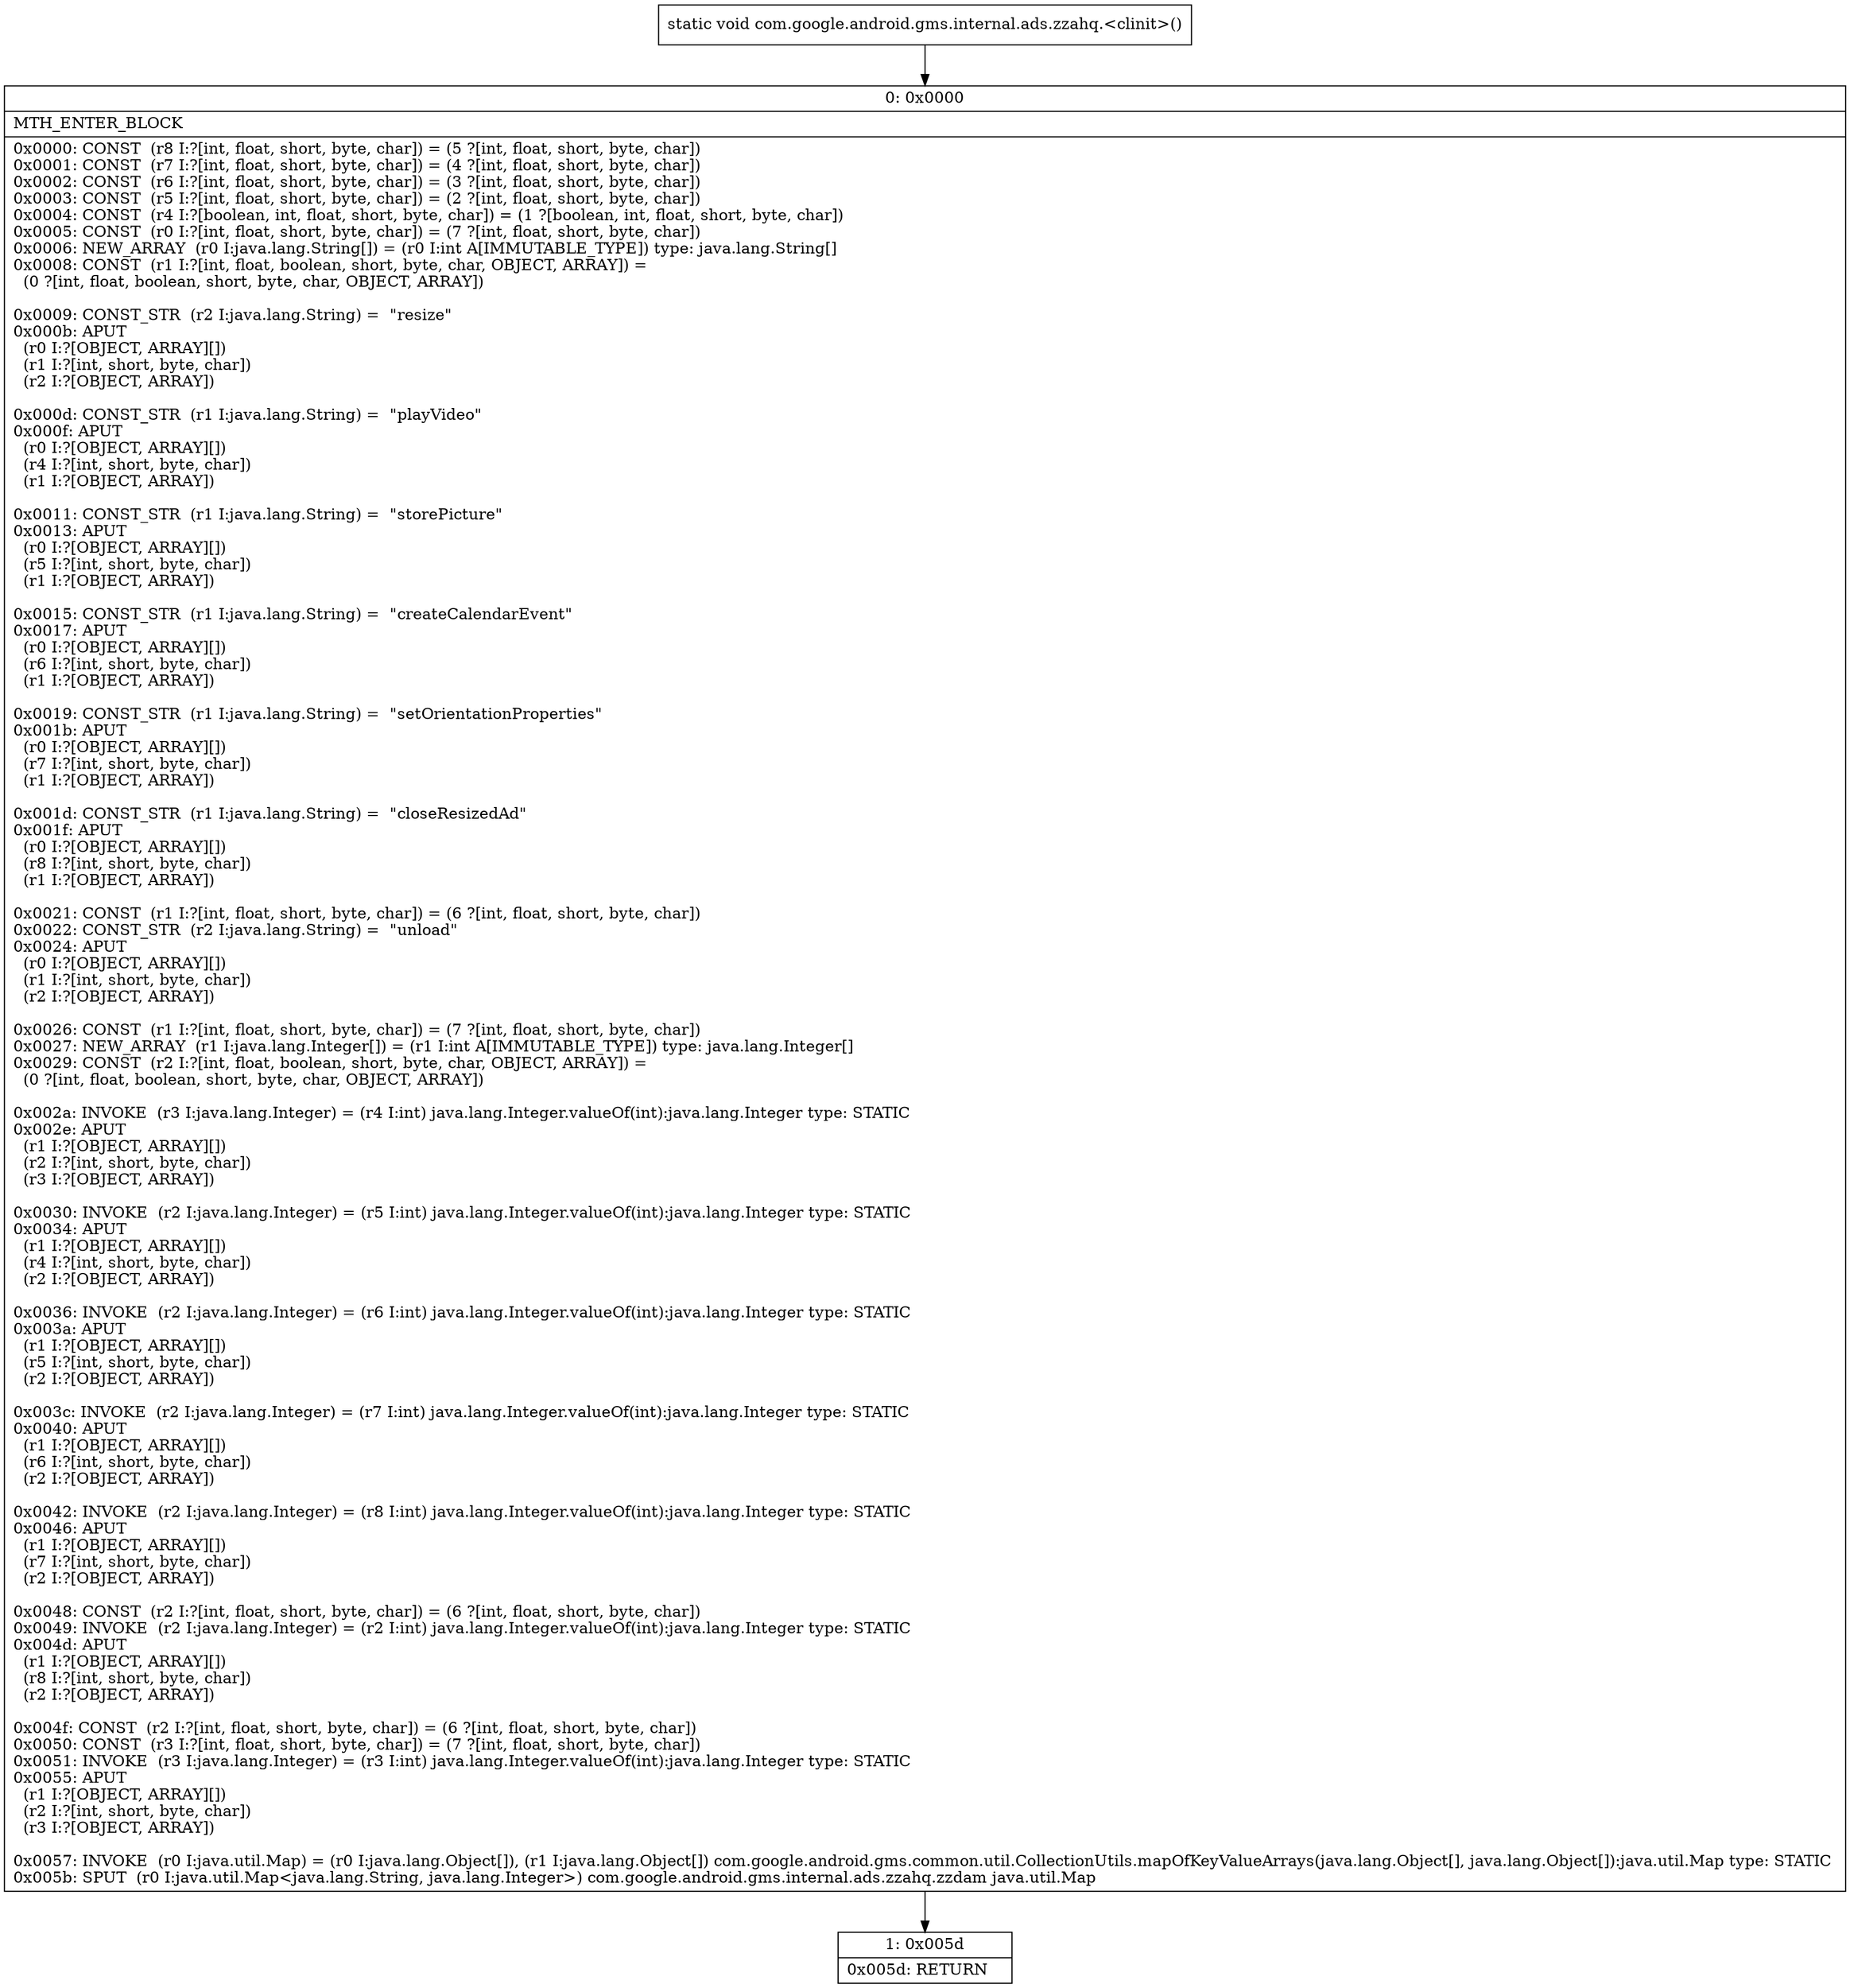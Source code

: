 digraph "CFG forcom.google.android.gms.internal.ads.zzahq.\<clinit\>()V" {
Node_0 [shape=record,label="{0\:\ 0x0000|MTH_ENTER_BLOCK\l|0x0000: CONST  (r8 I:?[int, float, short, byte, char]) = (5 ?[int, float, short, byte, char]) \l0x0001: CONST  (r7 I:?[int, float, short, byte, char]) = (4 ?[int, float, short, byte, char]) \l0x0002: CONST  (r6 I:?[int, float, short, byte, char]) = (3 ?[int, float, short, byte, char]) \l0x0003: CONST  (r5 I:?[int, float, short, byte, char]) = (2 ?[int, float, short, byte, char]) \l0x0004: CONST  (r4 I:?[boolean, int, float, short, byte, char]) = (1 ?[boolean, int, float, short, byte, char]) \l0x0005: CONST  (r0 I:?[int, float, short, byte, char]) = (7 ?[int, float, short, byte, char]) \l0x0006: NEW_ARRAY  (r0 I:java.lang.String[]) = (r0 I:int A[IMMUTABLE_TYPE]) type: java.lang.String[] \l0x0008: CONST  (r1 I:?[int, float, boolean, short, byte, char, OBJECT, ARRAY]) = \l  (0 ?[int, float, boolean, short, byte, char, OBJECT, ARRAY])\l \l0x0009: CONST_STR  (r2 I:java.lang.String) =  \"resize\" \l0x000b: APUT  \l  (r0 I:?[OBJECT, ARRAY][])\l  (r1 I:?[int, short, byte, char])\l  (r2 I:?[OBJECT, ARRAY])\l \l0x000d: CONST_STR  (r1 I:java.lang.String) =  \"playVideo\" \l0x000f: APUT  \l  (r0 I:?[OBJECT, ARRAY][])\l  (r4 I:?[int, short, byte, char])\l  (r1 I:?[OBJECT, ARRAY])\l \l0x0011: CONST_STR  (r1 I:java.lang.String) =  \"storePicture\" \l0x0013: APUT  \l  (r0 I:?[OBJECT, ARRAY][])\l  (r5 I:?[int, short, byte, char])\l  (r1 I:?[OBJECT, ARRAY])\l \l0x0015: CONST_STR  (r1 I:java.lang.String) =  \"createCalendarEvent\" \l0x0017: APUT  \l  (r0 I:?[OBJECT, ARRAY][])\l  (r6 I:?[int, short, byte, char])\l  (r1 I:?[OBJECT, ARRAY])\l \l0x0019: CONST_STR  (r1 I:java.lang.String) =  \"setOrientationProperties\" \l0x001b: APUT  \l  (r0 I:?[OBJECT, ARRAY][])\l  (r7 I:?[int, short, byte, char])\l  (r1 I:?[OBJECT, ARRAY])\l \l0x001d: CONST_STR  (r1 I:java.lang.String) =  \"closeResizedAd\" \l0x001f: APUT  \l  (r0 I:?[OBJECT, ARRAY][])\l  (r8 I:?[int, short, byte, char])\l  (r1 I:?[OBJECT, ARRAY])\l \l0x0021: CONST  (r1 I:?[int, float, short, byte, char]) = (6 ?[int, float, short, byte, char]) \l0x0022: CONST_STR  (r2 I:java.lang.String) =  \"unload\" \l0x0024: APUT  \l  (r0 I:?[OBJECT, ARRAY][])\l  (r1 I:?[int, short, byte, char])\l  (r2 I:?[OBJECT, ARRAY])\l \l0x0026: CONST  (r1 I:?[int, float, short, byte, char]) = (7 ?[int, float, short, byte, char]) \l0x0027: NEW_ARRAY  (r1 I:java.lang.Integer[]) = (r1 I:int A[IMMUTABLE_TYPE]) type: java.lang.Integer[] \l0x0029: CONST  (r2 I:?[int, float, boolean, short, byte, char, OBJECT, ARRAY]) = \l  (0 ?[int, float, boolean, short, byte, char, OBJECT, ARRAY])\l \l0x002a: INVOKE  (r3 I:java.lang.Integer) = (r4 I:int) java.lang.Integer.valueOf(int):java.lang.Integer type: STATIC \l0x002e: APUT  \l  (r1 I:?[OBJECT, ARRAY][])\l  (r2 I:?[int, short, byte, char])\l  (r3 I:?[OBJECT, ARRAY])\l \l0x0030: INVOKE  (r2 I:java.lang.Integer) = (r5 I:int) java.lang.Integer.valueOf(int):java.lang.Integer type: STATIC \l0x0034: APUT  \l  (r1 I:?[OBJECT, ARRAY][])\l  (r4 I:?[int, short, byte, char])\l  (r2 I:?[OBJECT, ARRAY])\l \l0x0036: INVOKE  (r2 I:java.lang.Integer) = (r6 I:int) java.lang.Integer.valueOf(int):java.lang.Integer type: STATIC \l0x003a: APUT  \l  (r1 I:?[OBJECT, ARRAY][])\l  (r5 I:?[int, short, byte, char])\l  (r2 I:?[OBJECT, ARRAY])\l \l0x003c: INVOKE  (r2 I:java.lang.Integer) = (r7 I:int) java.lang.Integer.valueOf(int):java.lang.Integer type: STATIC \l0x0040: APUT  \l  (r1 I:?[OBJECT, ARRAY][])\l  (r6 I:?[int, short, byte, char])\l  (r2 I:?[OBJECT, ARRAY])\l \l0x0042: INVOKE  (r2 I:java.lang.Integer) = (r8 I:int) java.lang.Integer.valueOf(int):java.lang.Integer type: STATIC \l0x0046: APUT  \l  (r1 I:?[OBJECT, ARRAY][])\l  (r7 I:?[int, short, byte, char])\l  (r2 I:?[OBJECT, ARRAY])\l \l0x0048: CONST  (r2 I:?[int, float, short, byte, char]) = (6 ?[int, float, short, byte, char]) \l0x0049: INVOKE  (r2 I:java.lang.Integer) = (r2 I:int) java.lang.Integer.valueOf(int):java.lang.Integer type: STATIC \l0x004d: APUT  \l  (r1 I:?[OBJECT, ARRAY][])\l  (r8 I:?[int, short, byte, char])\l  (r2 I:?[OBJECT, ARRAY])\l \l0x004f: CONST  (r2 I:?[int, float, short, byte, char]) = (6 ?[int, float, short, byte, char]) \l0x0050: CONST  (r3 I:?[int, float, short, byte, char]) = (7 ?[int, float, short, byte, char]) \l0x0051: INVOKE  (r3 I:java.lang.Integer) = (r3 I:int) java.lang.Integer.valueOf(int):java.lang.Integer type: STATIC \l0x0055: APUT  \l  (r1 I:?[OBJECT, ARRAY][])\l  (r2 I:?[int, short, byte, char])\l  (r3 I:?[OBJECT, ARRAY])\l \l0x0057: INVOKE  (r0 I:java.util.Map) = (r0 I:java.lang.Object[]), (r1 I:java.lang.Object[]) com.google.android.gms.common.util.CollectionUtils.mapOfKeyValueArrays(java.lang.Object[], java.lang.Object[]):java.util.Map type: STATIC \l0x005b: SPUT  (r0 I:java.util.Map\<java.lang.String, java.lang.Integer\>) com.google.android.gms.internal.ads.zzahq.zzdam java.util.Map \l}"];
Node_1 [shape=record,label="{1\:\ 0x005d|0x005d: RETURN   \l}"];
MethodNode[shape=record,label="{static void com.google.android.gms.internal.ads.zzahq.\<clinit\>() }"];
MethodNode -> Node_0;
Node_0 -> Node_1;
}

